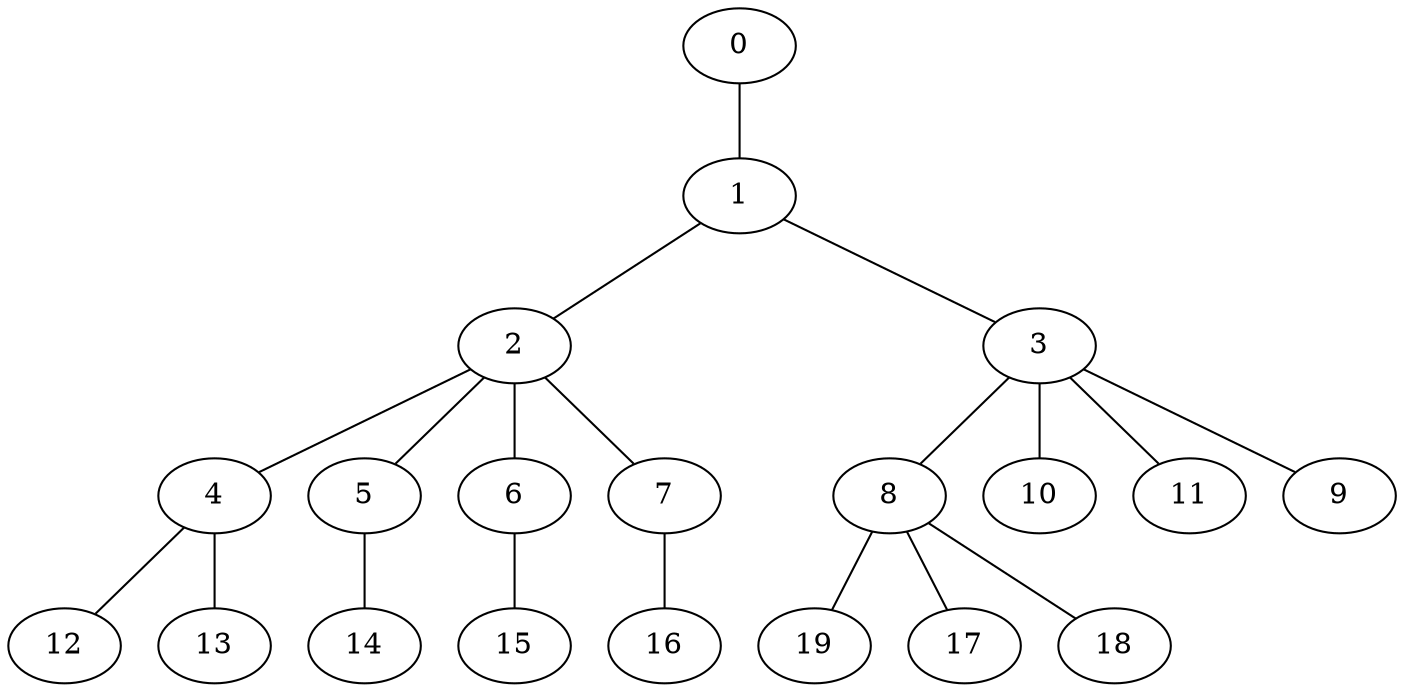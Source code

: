 
graph graphname {
    0 -- 1
1 -- 2
1 -- 3
2 -- 4
2 -- 5
2 -- 6
2 -- 7
3 -- 8
3 -- 10
3 -- 11
3 -- 9
4 -- 12
4 -- 13
5 -- 14
6 -- 15
7 -- 16
8 -- 19
8 -- 17
8 -- 18

}
